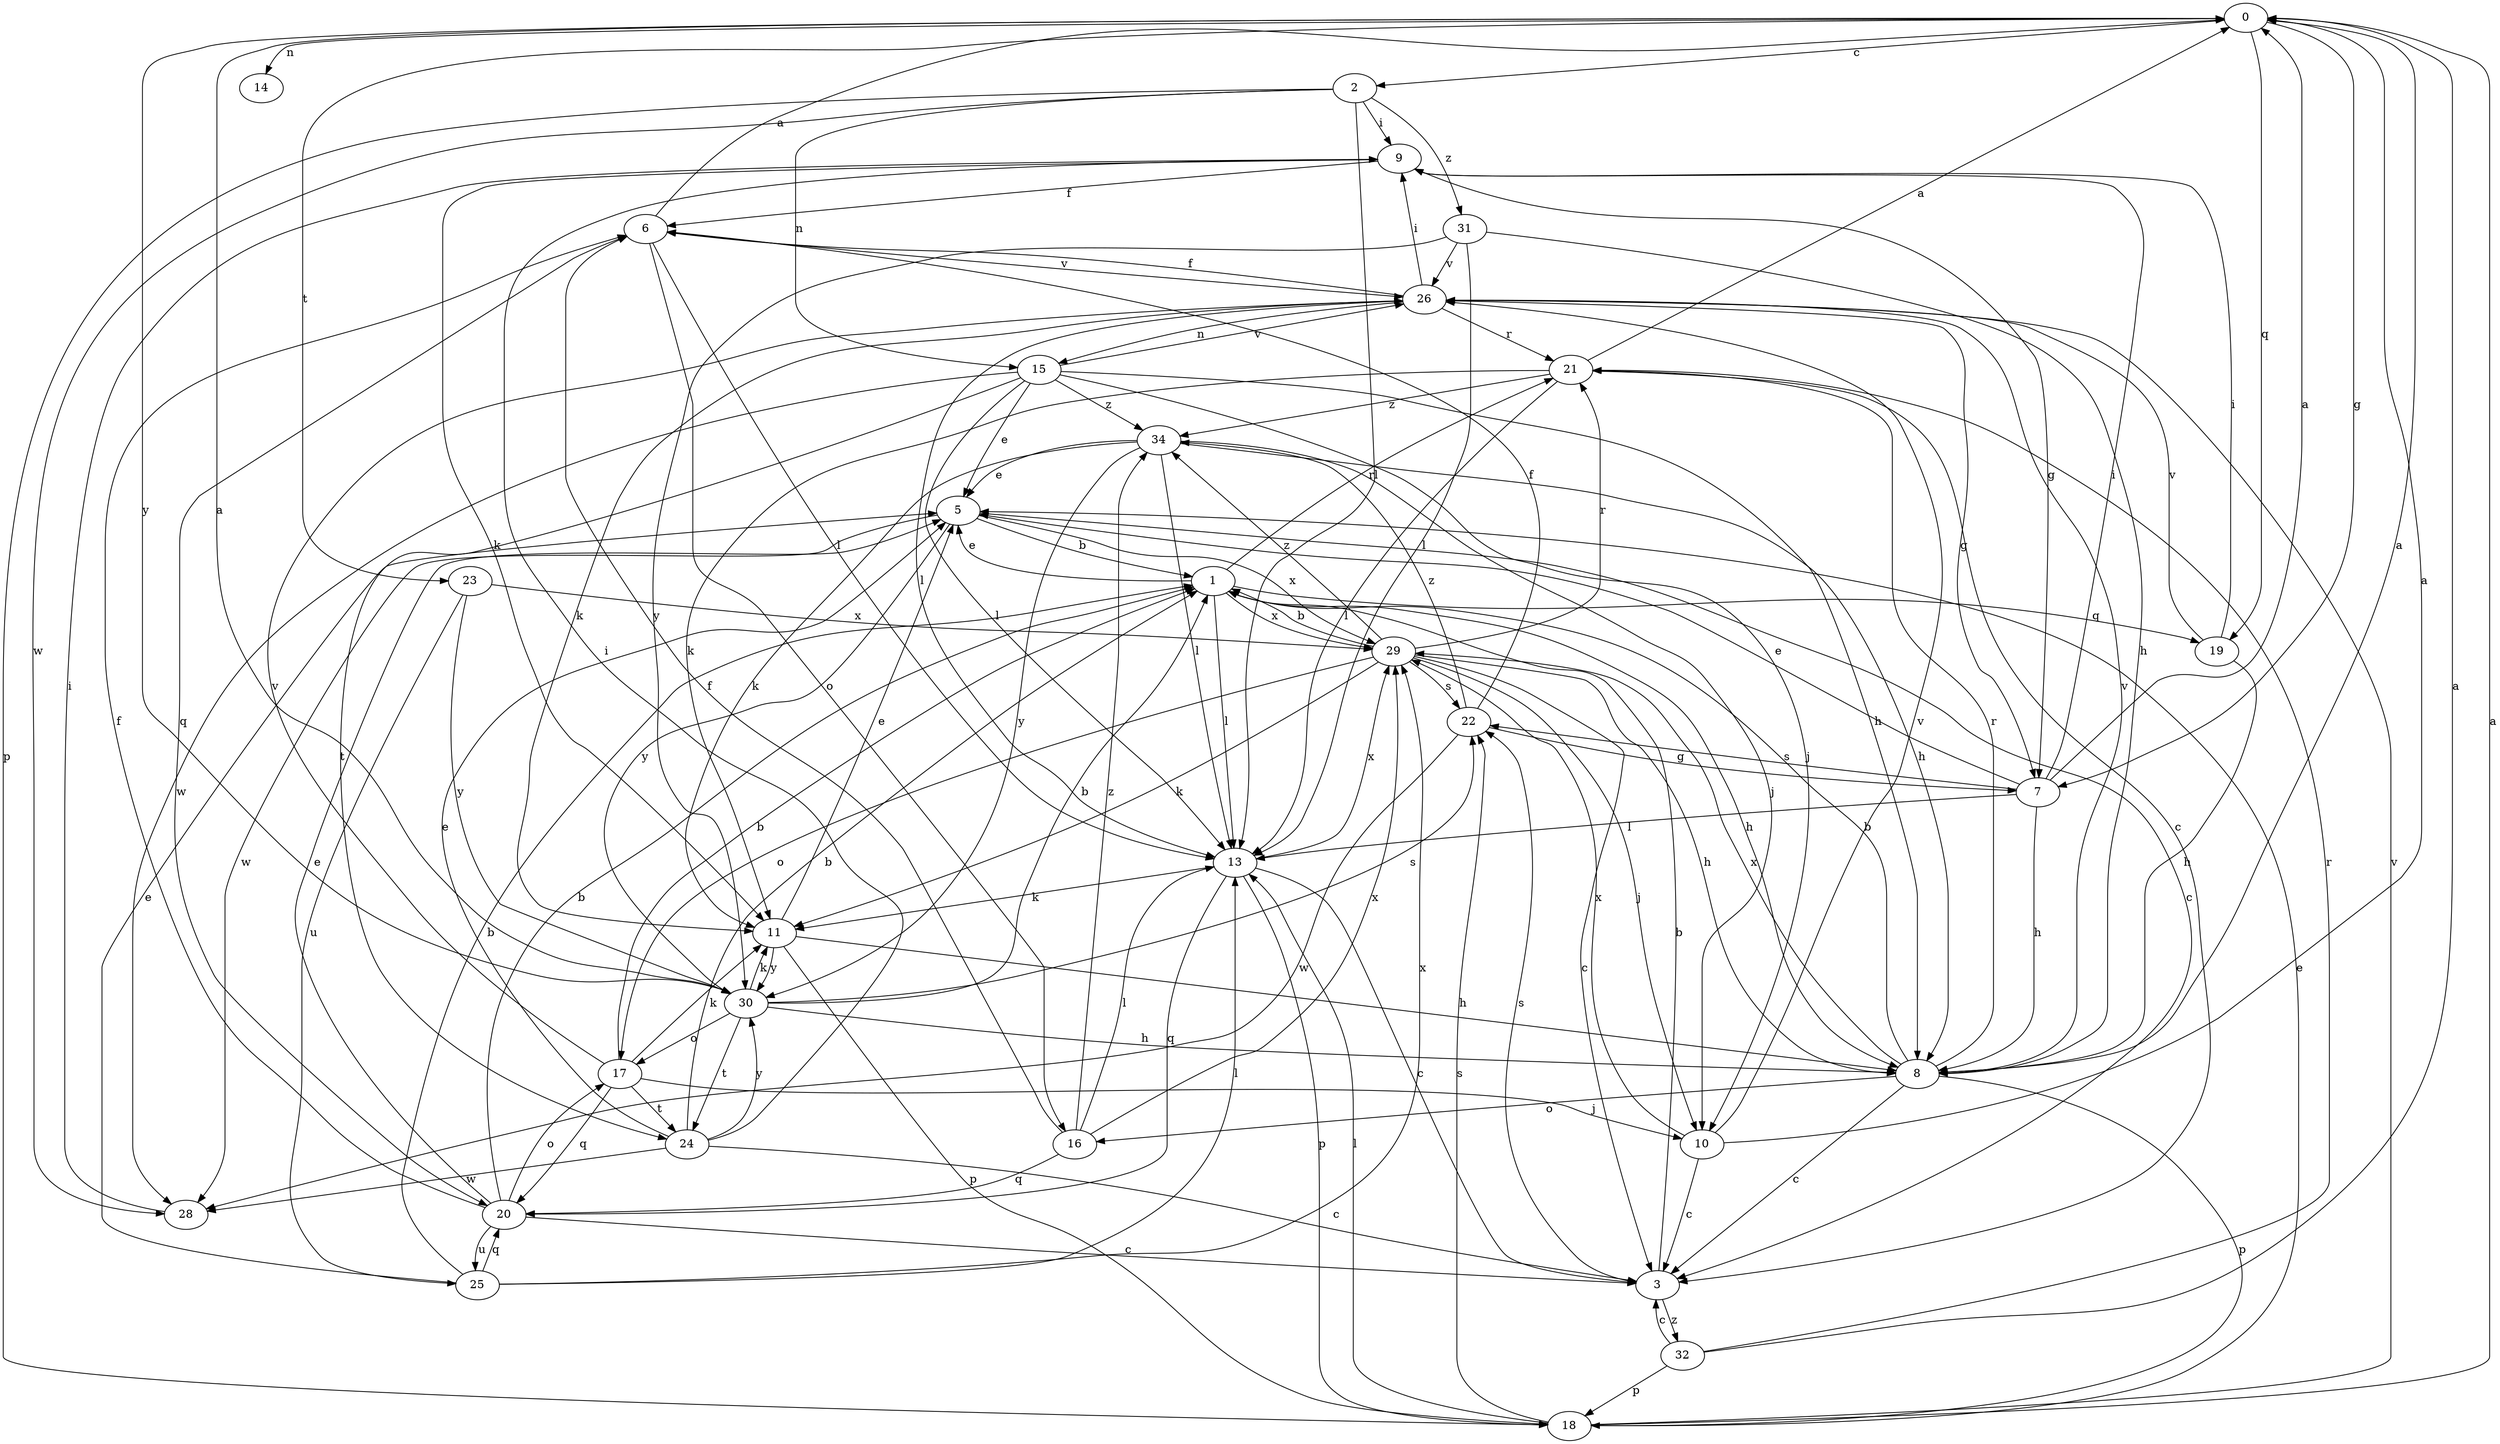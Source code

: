 strict digraph  {
0;
1;
2;
3;
5;
6;
7;
8;
9;
10;
11;
13;
14;
15;
16;
17;
18;
19;
20;
21;
22;
23;
24;
25;
26;
28;
29;
30;
31;
32;
34;
0 -> 2  [label=c];
0 -> 7  [label=g];
0 -> 14  [label=n];
0 -> 19  [label=q];
0 -> 23  [label=t];
0 -> 30  [label=y];
1 -> 5  [label=e];
1 -> 8  [label=h];
1 -> 13  [label=l];
1 -> 19  [label=q];
1 -> 21  [label=r];
1 -> 29  [label=x];
2 -> 9  [label=i];
2 -> 13  [label=l];
2 -> 15  [label=n];
2 -> 18  [label=p];
2 -> 28  [label=w];
2 -> 31  [label=z];
3 -> 1  [label=b];
3 -> 22  [label=s];
3 -> 32  [label=z];
5 -> 1  [label=b];
5 -> 3  [label=c];
5 -> 28  [label=w];
5 -> 29  [label=x];
5 -> 30  [label=y];
6 -> 0  [label=a];
6 -> 13  [label=l];
6 -> 16  [label=o];
6 -> 20  [label=q];
6 -> 26  [label=v];
7 -> 0  [label=a];
7 -> 5  [label=e];
7 -> 8  [label=h];
7 -> 9  [label=i];
7 -> 13  [label=l];
7 -> 22  [label=s];
8 -> 0  [label=a];
8 -> 1  [label=b];
8 -> 3  [label=c];
8 -> 16  [label=o];
8 -> 18  [label=p];
8 -> 21  [label=r];
8 -> 26  [label=v];
8 -> 29  [label=x];
9 -> 6  [label=f];
9 -> 7  [label=g];
9 -> 11  [label=k];
10 -> 0  [label=a];
10 -> 3  [label=c];
10 -> 26  [label=v];
10 -> 29  [label=x];
11 -> 5  [label=e];
11 -> 8  [label=h];
11 -> 18  [label=p];
11 -> 30  [label=y];
13 -> 3  [label=c];
13 -> 11  [label=k];
13 -> 18  [label=p];
13 -> 20  [label=q];
13 -> 29  [label=x];
15 -> 5  [label=e];
15 -> 8  [label=h];
15 -> 10  [label=j];
15 -> 13  [label=l];
15 -> 24  [label=t];
15 -> 26  [label=v];
15 -> 28  [label=w];
15 -> 34  [label=z];
16 -> 6  [label=f];
16 -> 13  [label=l];
16 -> 20  [label=q];
16 -> 29  [label=x];
16 -> 34  [label=z];
17 -> 1  [label=b];
17 -> 10  [label=j];
17 -> 11  [label=k];
17 -> 20  [label=q];
17 -> 24  [label=t];
17 -> 26  [label=v];
18 -> 0  [label=a];
18 -> 5  [label=e];
18 -> 13  [label=l];
18 -> 22  [label=s];
18 -> 26  [label=v];
19 -> 8  [label=h];
19 -> 9  [label=i];
19 -> 26  [label=v];
20 -> 1  [label=b];
20 -> 3  [label=c];
20 -> 5  [label=e];
20 -> 6  [label=f];
20 -> 17  [label=o];
20 -> 25  [label=u];
21 -> 0  [label=a];
21 -> 3  [label=c];
21 -> 11  [label=k];
21 -> 13  [label=l];
21 -> 34  [label=z];
22 -> 6  [label=f];
22 -> 7  [label=g];
22 -> 28  [label=w];
22 -> 34  [label=z];
23 -> 25  [label=u];
23 -> 29  [label=x];
23 -> 30  [label=y];
24 -> 1  [label=b];
24 -> 3  [label=c];
24 -> 5  [label=e];
24 -> 9  [label=i];
24 -> 28  [label=w];
24 -> 30  [label=y];
25 -> 1  [label=b];
25 -> 5  [label=e];
25 -> 13  [label=l];
25 -> 20  [label=q];
25 -> 29  [label=x];
26 -> 6  [label=f];
26 -> 7  [label=g];
26 -> 9  [label=i];
26 -> 11  [label=k];
26 -> 13  [label=l];
26 -> 15  [label=n];
26 -> 21  [label=r];
28 -> 9  [label=i];
29 -> 1  [label=b];
29 -> 3  [label=c];
29 -> 8  [label=h];
29 -> 10  [label=j];
29 -> 11  [label=k];
29 -> 17  [label=o];
29 -> 21  [label=r];
29 -> 22  [label=s];
29 -> 34  [label=z];
30 -> 0  [label=a];
30 -> 1  [label=b];
30 -> 8  [label=h];
30 -> 11  [label=k];
30 -> 17  [label=o];
30 -> 22  [label=s];
30 -> 24  [label=t];
31 -> 8  [label=h];
31 -> 13  [label=l];
31 -> 26  [label=v];
31 -> 30  [label=y];
32 -> 0  [label=a];
32 -> 3  [label=c];
32 -> 18  [label=p];
32 -> 21  [label=r];
34 -> 5  [label=e];
34 -> 8  [label=h];
34 -> 10  [label=j];
34 -> 11  [label=k];
34 -> 13  [label=l];
34 -> 30  [label=y];
}
